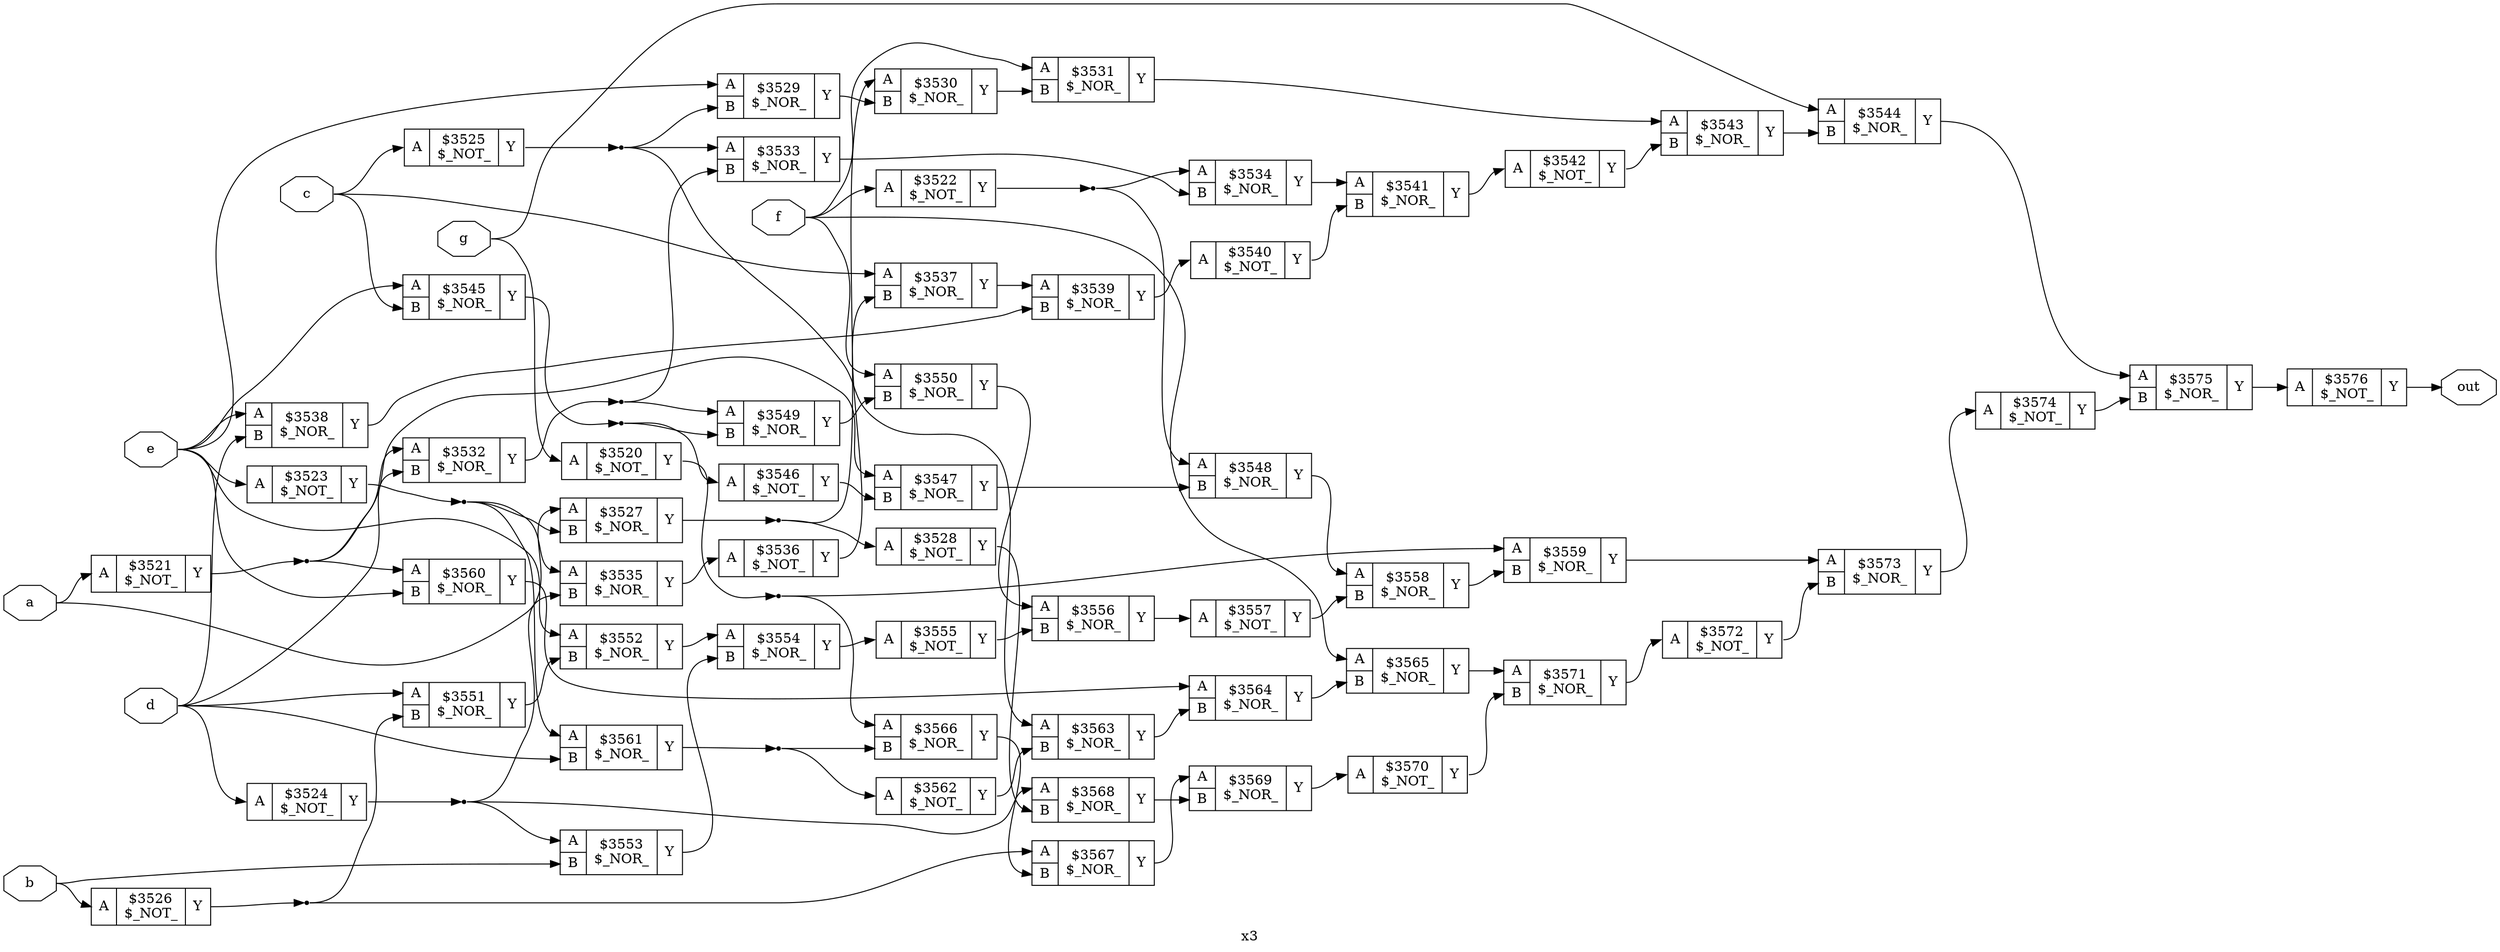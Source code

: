 digraph "x3" {
label="x3";
rankdir="LR";
remincross=true;
n57 [ shape=octagon, label="a", color="black", fontcolor="black" ];
n58 [ shape=octagon, label="b", color="black", fontcolor="black" ];
n59 [ shape=octagon, label="c", color="black", fontcolor="black" ];
n60 [ shape=octagon, label="d", color="black", fontcolor="black" ];
n61 [ shape=octagon, label="e", color="black", fontcolor="black" ];
n62 [ shape=octagon, label="f", color="black", fontcolor="black" ];
n63 [ shape=octagon, label="g", color="black", fontcolor="black" ];
n64 [ shape=octagon, label="out", color="black", fontcolor="black" ];
c67 [ shape=record, label="{{<p65> A}|$3520\n$_NOT_|{<p66> Y}}" ];
c68 [ shape=record, label="{{<p65> A}|$3521\n$_NOT_|{<p66> Y}}" ];
c69 [ shape=record, label="{{<p65> A}|$3522\n$_NOT_|{<p66> Y}}" ];
c70 [ shape=record, label="{{<p65> A}|$3523\n$_NOT_|{<p66> Y}}" ];
c71 [ shape=record, label="{{<p65> A}|$3524\n$_NOT_|{<p66> Y}}" ];
c72 [ shape=record, label="{{<p65> A}|$3525\n$_NOT_|{<p66> Y}}" ];
c73 [ shape=record, label="{{<p65> A}|$3526\n$_NOT_|{<p66> Y}}" ];
c75 [ shape=record, label="{{<p65> A|<p74> B}|$3527\n$_NOR_|{<p66> Y}}" ];
c76 [ shape=record, label="{{<p65> A}|$3528\n$_NOT_|{<p66> Y}}" ];
c77 [ shape=record, label="{{<p65> A|<p74> B}|$3529\n$_NOR_|{<p66> Y}}" ];
c78 [ shape=record, label="{{<p65> A|<p74> B}|$3530\n$_NOR_|{<p66> Y}}" ];
c79 [ shape=record, label="{{<p65> A|<p74> B}|$3531\n$_NOR_|{<p66> Y}}" ];
c80 [ shape=record, label="{{<p65> A|<p74> B}|$3532\n$_NOR_|{<p66> Y}}" ];
c81 [ shape=record, label="{{<p65> A|<p74> B}|$3533\n$_NOR_|{<p66> Y}}" ];
c82 [ shape=record, label="{{<p65> A|<p74> B}|$3534\n$_NOR_|{<p66> Y}}" ];
c83 [ shape=record, label="{{<p65> A|<p74> B}|$3535\n$_NOR_|{<p66> Y}}" ];
c84 [ shape=record, label="{{<p65> A}|$3536\n$_NOT_|{<p66> Y}}" ];
c85 [ shape=record, label="{{<p65> A|<p74> B}|$3537\n$_NOR_|{<p66> Y}}" ];
c86 [ shape=record, label="{{<p65> A|<p74> B}|$3538\n$_NOR_|{<p66> Y}}" ];
c87 [ shape=record, label="{{<p65> A|<p74> B}|$3539\n$_NOR_|{<p66> Y}}" ];
c88 [ shape=record, label="{{<p65> A}|$3540\n$_NOT_|{<p66> Y}}" ];
c89 [ shape=record, label="{{<p65> A|<p74> B}|$3541\n$_NOR_|{<p66> Y}}" ];
c90 [ shape=record, label="{{<p65> A}|$3542\n$_NOT_|{<p66> Y}}" ];
c91 [ shape=record, label="{{<p65> A|<p74> B}|$3543\n$_NOR_|{<p66> Y}}" ];
c92 [ shape=record, label="{{<p65> A|<p74> B}|$3544\n$_NOR_|{<p66> Y}}" ];
c93 [ shape=record, label="{{<p65> A|<p74> B}|$3545\n$_NOR_|{<p66> Y}}" ];
c94 [ shape=record, label="{{<p65> A}|$3546\n$_NOT_|{<p66> Y}}" ];
c95 [ shape=record, label="{{<p65> A|<p74> B}|$3547\n$_NOR_|{<p66> Y}}" ];
c96 [ shape=record, label="{{<p65> A|<p74> B}|$3548\n$_NOR_|{<p66> Y}}" ];
c97 [ shape=record, label="{{<p65> A|<p74> B}|$3549\n$_NOR_|{<p66> Y}}" ];
c98 [ shape=record, label="{{<p65> A|<p74> B}|$3550\n$_NOR_|{<p66> Y}}" ];
c99 [ shape=record, label="{{<p65> A|<p74> B}|$3551\n$_NOR_|{<p66> Y}}" ];
c100 [ shape=record, label="{{<p65> A|<p74> B}|$3552\n$_NOR_|{<p66> Y}}" ];
c101 [ shape=record, label="{{<p65> A|<p74> B}|$3553\n$_NOR_|{<p66> Y}}" ];
c102 [ shape=record, label="{{<p65> A|<p74> B}|$3554\n$_NOR_|{<p66> Y}}" ];
c103 [ shape=record, label="{{<p65> A}|$3555\n$_NOT_|{<p66> Y}}" ];
c104 [ shape=record, label="{{<p65> A|<p74> B}|$3556\n$_NOR_|{<p66> Y}}" ];
c105 [ shape=record, label="{{<p65> A}|$3557\n$_NOT_|{<p66> Y}}" ];
c106 [ shape=record, label="{{<p65> A|<p74> B}|$3558\n$_NOR_|{<p66> Y}}" ];
c107 [ shape=record, label="{{<p65> A|<p74> B}|$3559\n$_NOR_|{<p66> Y}}" ];
c108 [ shape=record, label="{{<p65> A|<p74> B}|$3560\n$_NOR_|{<p66> Y}}" ];
c109 [ shape=record, label="{{<p65> A|<p74> B}|$3561\n$_NOR_|{<p66> Y}}" ];
c110 [ shape=record, label="{{<p65> A}|$3562\n$_NOT_|{<p66> Y}}" ];
c111 [ shape=record, label="{{<p65> A|<p74> B}|$3563\n$_NOR_|{<p66> Y}}" ];
c112 [ shape=record, label="{{<p65> A|<p74> B}|$3564\n$_NOR_|{<p66> Y}}" ];
c113 [ shape=record, label="{{<p65> A|<p74> B}|$3565\n$_NOR_|{<p66> Y}}" ];
c114 [ shape=record, label="{{<p65> A|<p74> B}|$3566\n$_NOR_|{<p66> Y}}" ];
c115 [ shape=record, label="{{<p65> A|<p74> B}|$3567\n$_NOR_|{<p66> Y}}" ];
c116 [ shape=record, label="{{<p65> A|<p74> B}|$3568\n$_NOR_|{<p66> Y}}" ];
c117 [ shape=record, label="{{<p65> A|<p74> B}|$3569\n$_NOR_|{<p66> Y}}" ];
c118 [ shape=record, label="{{<p65> A}|$3570\n$_NOT_|{<p66> Y}}" ];
c119 [ shape=record, label="{{<p65> A|<p74> B}|$3571\n$_NOR_|{<p66> Y}}" ];
c120 [ shape=record, label="{{<p65> A}|$3572\n$_NOT_|{<p66> Y}}" ];
c121 [ shape=record, label="{{<p65> A|<p74> B}|$3573\n$_NOR_|{<p66> Y}}" ];
c122 [ shape=record, label="{{<p65> A}|$3574\n$_NOT_|{<p66> Y}}" ];
c123 [ shape=record, label="{{<p65> A|<p74> B}|$3575\n$_NOR_|{<p66> Y}}" ];
c124 [ shape=record, label="{{<p65> A}|$3576\n$_NOT_|{<p66> Y}}" ];
n1 [ shape=point ];
c68:p66:e -> n1:w [color="black", label=""];
n1:e -> c108:p65:w [color="black", label=""];
n1:e -> c80:p65:w [color="black", label=""];
n1:e -> c95:p65:w [color="black", label=""];
c78:p66:e -> c79:p74:w [color="black", label=""];
c79:p66:e -> c91:p65:w [color="black", label=""];
n12 [ shape=point ];
c80:p66:e -> n12:w [color="black", label=""];
n12:e -> c81:p74:w [color="black", label=""];
n12:e -> c97:p65:w [color="black", label=""];
c81:p66:e -> c82:p74:w [color="black", label=""];
c82:p66:e -> c89:p65:w [color="black", label=""];
c83:p66:e -> c84:p65:w [color="black", label=""];
c84:p66:e -> c85:p74:w [color="black", label=""];
c85:p66:e -> c87:p65:w [color="black", label=""];
c86:p66:e -> c87:p74:w [color="black", label=""];
c87:p66:e -> c88:p65:w [color="black", label=""];
n2 [ shape=point ];
c69:p66:e -> n2:w [color="black", label=""];
n2:e -> c82:p65:w [color="black", label=""];
n2:e -> c96:p65:w [color="black", label=""];
c88:p66:e -> c89:p74:w [color="black", label=""];
c89:p66:e -> c90:p65:w [color="black", label=""];
c90:p66:e -> c91:p74:w [color="black", label=""];
c91:p66:e -> c92:p74:w [color="black", label=""];
c92:p66:e -> c123:p65:w [color="black", label=""];
n25 [ shape=point ];
c93:p66:e -> n25:w [color="black", label=""];
n25:e -> c94:p65:w [color="black", label=""];
n25:e -> c97:p74:w [color="black", label=""];
c94:p66:e -> c95:p74:w [color="black", label=""];
c95:p66:e -> c96:p74:w [color="black", label=""];
c96:p66:e -> c106:p65:w [color="black", label=""];
c97:p66:e -> c98:p74:w [color="black", label=""];
n3 [ shape=point ];
c70:p66:e -> n3:w [color="black", label=""];
n3:e -> c109:p65:w [color="black", label=""];
n3:e -> c75:p74:w [color="black", label=""];
n3:e -> c83:p65:w [color="black", label=""];
c98:p66:e -> c104:p65:w [color="black", label=""];
c99:p66:e -> c100:p74:w [color="black", label=""];
c100:p66:e -> c102:p65:w [color="black", label=""];
c101:p66:e -> c102:p74:w [color="black", label=""];
c102:p66:e -> c103:p65:w [color="black", label=""];
c103:p66:e -> c104:p74:w [color="black", label=""];
c104:p66:e -> c105:p65:w [color="black", label=""];
c105:p66:e -> c106:p74:w [color="black", label=""];
c106:p66:e -> c107:p74:w [color="black", label=""];
c107:p66:e -> c121:p65:w [color="black", label=""];
n4 [ shape=point ];
c71:p66:e -> n4:w [color="black", label=""];
n4:e -> c101:p65:w [color="black", label=""];
n4:e -> c116:p65:w [color="black", label=""];
n4:e -> c83:p74:w [color="black", label=""];
c108:p66:e -> c112:p65:w [color="black", label=""];
n41 [ shape=point ];
c109:p66:e -> n41:w [color="black", label=""];
n41:e -> c110:p65:w [color="black", label=""];
n41:e -> c114:p74:w [color="black", label=""];
c110:p66:e -> c111:p74:w [color="black", label=""];
c111:p66:e -> c112:p74:w [color="black", label=""];
c112:p66:e -> c113:p74:w [color="black", label=""];
c113:p66:e -> c119:p65:w [color="black", label=""];
c114:p66:e -> c115:p74:w [color="black", label=""];
c115:p66:e -> c117:p65:w [color="black", label=""];
c116:p66:e -> c117:p74:w [color="black", label=""];
c117:p66:e -> c118:p65:w [color="black", label=""];
n5 [ shape=point ];
c72:p66:e -> n5:w [color="black", label=""];
n5:e -> c111:p65:w [color="black", label=""];
n5:e -> c77:p74:w [color="black", label=""];
n5:e -> c81:p65:w [color="black", label=""];
c118:p66:e -> c119:p74:w [color="black", label=""];
c119:p66:e -> c120:p65:w [color="black", label=""];
c120:p66:e -> c121:p74:w [color="black", label=""];
c121:p66:e -> c122:p65:w [color="black", label=""];
c122:p66:e -> c123:p74:w [color="black", label=""];
c123:p66:e -> c124:p65:w [color="black", label=""];
n56 [ shape=point ];
c67:p66:e -> n56:w [color="black", label=""];
n56:e -> c107:p65:w [color="black", label=""];
n56:e -> c114:p65:w [color="black", label=""];
n57:e -> c68:p65:w [color="black", label=""];
n57:e -> c75:p65:w [color="black", label=""];
n58:e -> c101:p74:w [color="black", label=""];
n58:e -> c73:p65:w [color="black", label=""];
n59:e -> c72:p65:w [color="black", label=""];
n59:e -> c85:p65:w [color="black", label=""];
n59:e -> c93:p74:w [color="black", label=""];
n6 [ shape=point ];
c73:p66:e -> n6:w [color="black", label=""];
n6:e -> c115:p65:w [color="black", label=""];
n6:e -> c99:p74:w [color="black", label=""];
n60:e -> c109:p74:w [color="black", label=""];
n60:e -> c71:p65:w [color="black", label=""];
n60:e -> c80:p74:w [color="black", label=""];
n60:e -> c86:p74:w [color="black", label=""];
n60:e -> c99:p65:w [color="black", label=""];
n61:e -> c100:p65:w [color="black", label=""];
n61:e -> c108:p74:w [color="black", label=""];
n61:e -> c70:p65:w [color="black", label=""];
n61:e -> c77:p65:w [color="black", label=""];
n61:e -> c86:p65:w [color="black", label=""];
n61:e -> c93:p65:w [color="black", label=""];
n62:e -> c113:p65:w [color="black", label=""];
n62:e -> c69:p65:w [color="black", label=""];
n62:e -> c79:p65:w [color="black", label=""];
n62:e -> c98:p65:w [color="black", label=""];
n63:e -> c67:p65:w [color="black", label=""];
n63:e -> c92:p65:w [color="black", label=""];
c124:p66:e -> n64:w [color="black", label=""];
n7 [ shape=point ];
c75:p66:e -> n7:w [color="black", label=""];
n7:e -> c76:p65:w [color="black", label=""];
n7:e -> c78:p65:w [color="black", label=""];
c76:p66:e -> c116:p74:w [color="black", label=""];
c77:p66:e -> c78:p74:w [color="black", label=""];
}
